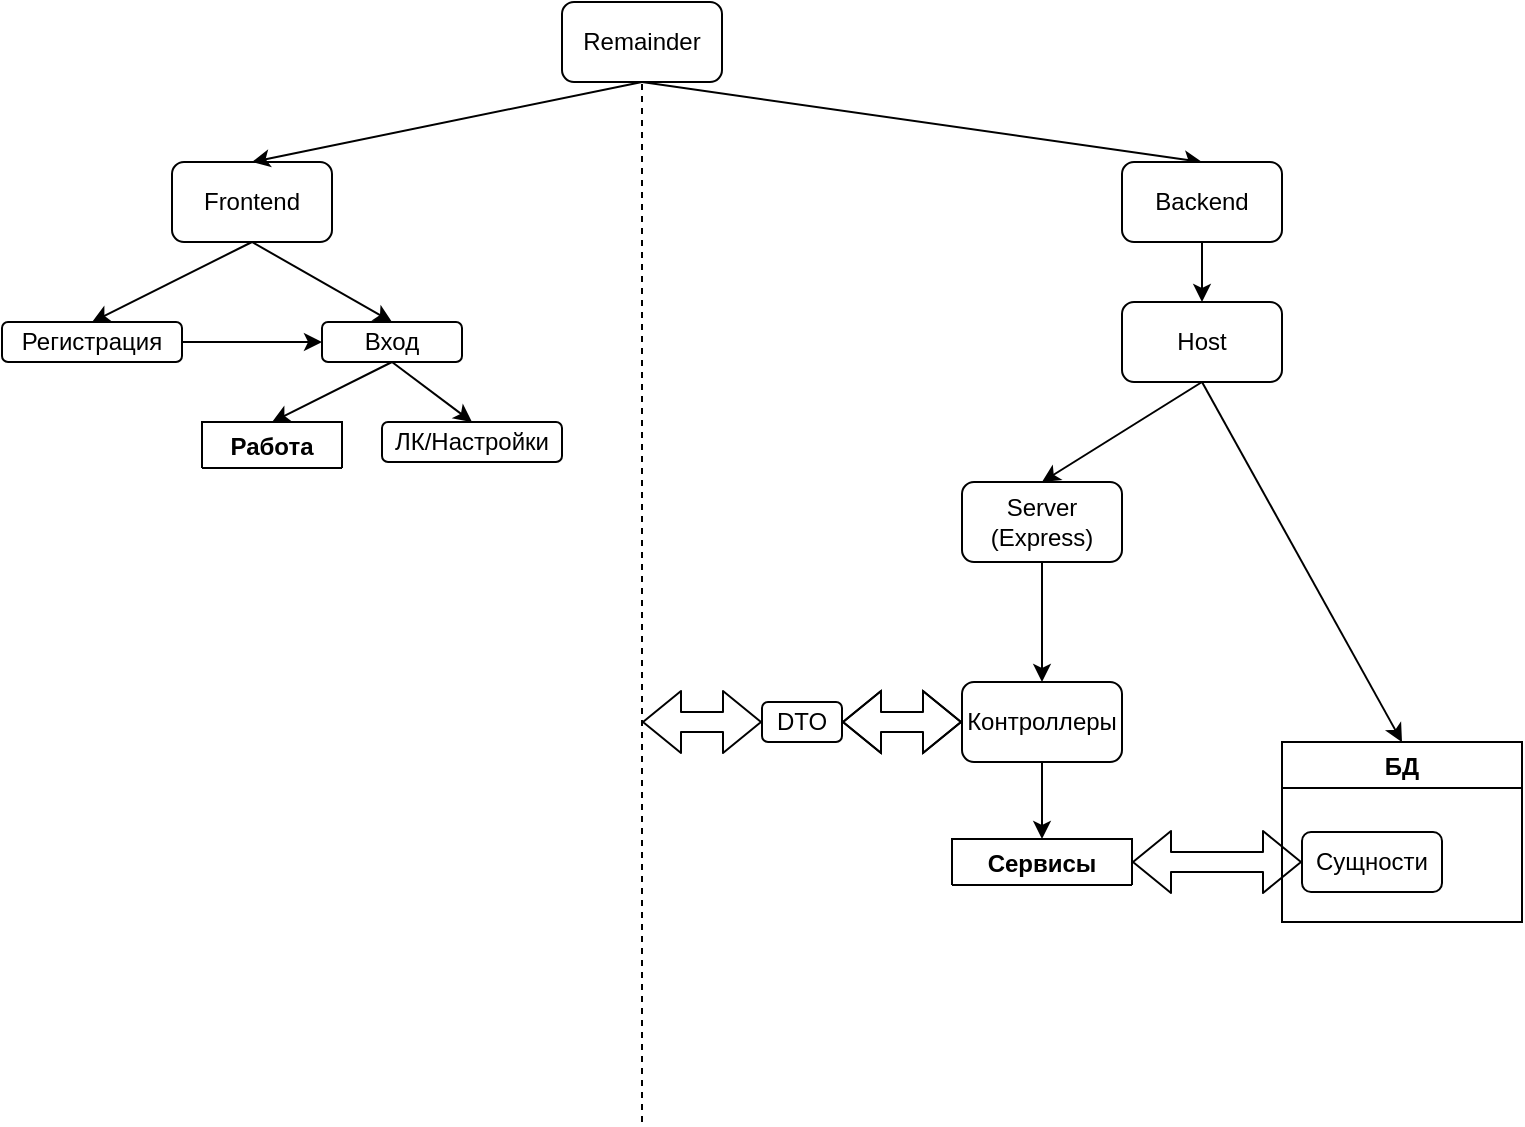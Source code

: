 <mxfile>
    <diagram id="WwO4W8vz7sRFhTrgJtMq" name="Page-1">
        <mxGraphModel dx="1145" dy="652" grid="1" gridSize="10" guides="1" tooltips="1" connect="1" arrows="1" fold="1" page="1" pageScale="1" pageWidth="827" pageHeight="1169" math="0" shadow="0">
            <root>
                <mxCell id="0"/>
                <mxCell id="1" parent="0"/>
                <mxCell id="67" value="" style="endArrow=none;html=1;elbow=vertical;dashed=1;" edge="1" parent="1">
                    <mxGeometry width="50" height="50" relative="1" as="geometry">
                        <mxPoint x="360" y="600" as="sourcePoint"/>
                        <mxPoint x="360" y="80" as="targetPoint"/>
                    </mxGeometry>
                </mxCell>
                <mxCell id="7" style="html=1;exitX=0.5;exitY=1;exitDx=0;exitDy=0;entryX=0.5;entryY=0;entryDx=0;entryDy=0;elbow=vertical;" edge="1" parent="1" source="2" target="4">
                    <mxGeometry relative="1" as="geometry"/>
                </mxCell>
                <mxCell id="2" value="Remainder" style="rounded=1;whiteSpace=wrap;html=1;" vertex="1" parent="1">
                    <mxGeometry x="320" y="40" width="80" height="40" as="geometry"/>
                </mxCell>
                <mxCell id="11" value="" style="edgeStyle=none;html=1;entryX=0.5;entryY=0;entryDx=0;entryDy=0;" edge="1" parent="1" source="4" target="8">
                    <mxGeometry relative="1" as="geometry"/>
                </mxCell>
                <mxCell id="4" value="Backend" style="rounded=1;whiteSpace=wrap;html=1;" vertex="1" parent="1">
                    <mxGeometry x="600" y="120" width="80" height="40" as="geometry"/>
                </mxCell>
                <mxCell id="17" style="edgeStyle=none;html=1;exitX=0.5;exitY=1;exitDx=0;exitDy=0;entryX=0.5;entryY=0;entryDx=0;entryDy=0;" edge="1" parent="1" source="5" target="14">
                    <mxGeometry relative="1" as="geometry"/>
                </mxCell>
                <mxCell id="18" style="edgeStyle=none;html=1;exitX=0.5;exitY=1;exitDx=0;exitDy=0;entryX=0.5;entryY=0;entryDx=0;entryDy=0;" edge="1" parent="1" source="5" target="13">
                    <mxGeometry relative="1" as="geometry"/>
                </mxCell>
                <mxCell id="5" value="Frontend" style="rounded=1;whiteSpace=wrap;html=1;" vertex="1" parent="1">
                    <mxGeometry x="125" y="120" width="80" height="40" as="geometry"/>
                </mxCell>
                <mxCell id="6" value="" style="endArrow=classic;html=1;exitX=0.5;exitY=1;exitDx=0;exitDy=0;entryX=0.5;entryY=0;entryDx=0;entryDy=0;" edge="1" parent="1" source="2" target="5">
                    <mxGeometry width="50" height="50" relative="1" as="geometry">
                        <mxPoint x="360" y="270" as="sourcePoint"/>
                        <mxPoint x="410" y="220" as="targetPoint"/>
                    </mxGeometry>
                </mxCell>
                <mxCell id="12" style="edgeStyle=none;html=1;exitX=0.5;exitY=1;exitDx=0;exitDy=0;entryX=0.5;entryY=0;entryDx=0;entryDy=0;" edge="1" parent="1" source="8" target="9">
                    <mxGeometry relative="1" as="geometry"/>
                </mxCell>
                <mxCell id="28" style="edgeStyle=none;html=1;exitX=0.5;exitY=1;exitDx=0;exitDy=0;entryX=0.5;entryY=0;entryDx=0;entryDy=0;elbow=vertical;" edge="1" parent="1" source="8" target="47">
                    <mxGeometry relative="1" as="geometry"/>
                </mxCell>
                <mxCell id="8" value="Host" style="rounded=1;whiteSpace=wrap;html=1;" vertex="1" parent="1">
                    <mxGeometry x="600" y="190" width="80" height="40" as="geometry"/>
                </mxCell>
                <mxCell id="31" style="edgeStyle=none;html=1;exitX=0.5;exitY=1;exitDx=0;exitDy=0;entryX=0.5;entryY=0;entryDx=0;entryDy=0;elbow=vertical;" edge="1" parent="1" source="9" target="29">
                    <mxGeometry relative="1" as="geometry"/>
                </mxCell>
                <mxCell id="9" value="Server (Express)" style="rounded=1;whiteSpace=wrap;html=1;" vertex="1" parent="1">
                    <mxGeometry x="520" y="280" width="80" height="40" as="geometry"/>
                </mxCell>
                <mxCell id="19" style="edgeStyle=none;html=1;exitX=0.5;exitY=1;exitDx=0;exitDy=0;entryX=0.5;entryY=0;entryDx=0;entryDy=0;" edge="1" parent="1" source="13" target="15">
                    <mxGeometry relative="1" as="geometry"/>
                </mxCell>
                <mxCell id="20" style="edgeStyle=none;html=1;exitX=0.5;exitY=1;exitDx=0;exitDy=0;entryX=0.5;entryY=0;entryDx=0;entryDy=0;" edge="1" parent="1" source="13" target="52">
                    <mxGeometry relative="1" as="geometry">
                        <mxPoint x="175" y="250.0" as="targetPoint"/>
                    </mxGeometry>
                </mxCell>
                <mxCell id="13" value="Вход" style="rounded=1;whiteSpace=wrap;html=1;" vertex="1" parent="1">
                    <mxGeometry x="200" y="200" width="70" height="20" as="geometry"/>
                </mxCell>
                <mxCell id="14" value="Регистрация" style="rounded=1;html=1;whiteSpace=wrap;" vertex="1" parent="1">
                    <mxGeometry x="40" y="200" width="90" height="20" as="geometry"/>
                </mxCell>
                <mxCell id="15" value="ЛК/Настройки" style="rounded=1;whiteSpace=wrap;html=1;" vertex="1" parent="1">
                    <mxGeometry x="230" y="250" width="90" height="20" as="geometry"/>
                </mxCell>
                <mxCell id="33" style="edgeStyle=none;html=1;exitX=0.5;exitY=1;exitDx=0;exitDy=0;entryX=0.5;entryY=0;entryDx=0;entryDy=0;elbow=vertical;" edge="1" parent="1" source="29" target="65">
                    <mxGeometry relative="1" as="geometry">
                        <mxPoint x="560" y="450" as="targetPoint"/>
                    </mxGeometry>
                </mxCell>
                <mxCell id="29" value="Контроллеры" style="rounded=1;whiteSpace=wrap;html=1;" vertex="1" parent="1">
                    <mxGeometry x="520" y="380" width="80" height="40" as="geometry"/>
                </mxCell>
                <mxCell id="39" value="DTO" style="rounded=1;whiteSpace=wrap;html=1;strokeWidth=1;perimeterSpacing=0;glass=0;shadow=0;sketch=0;" vertex="1" parent="1">
                    <mxGeometry x="420" y="390" width="40" height="20" as="geometry"/>
                </mxCell>
                <mxCell id="45" value="" style="shape=flexArrow;endArrow=classic;startArrow=classic;html=1;elbow=vertical;entryX=0;entryY=0.5;entryDx=0;entryDy=0;exitX=1;exitY=0.5;exitDx=0;exitDy=0;" edge="1" parent="1" source="39" target="29">
                    <mxGeometry width="100" height="100" relative="1" as="geometry">
                        <mxPoint x="360" y="340" as="sourcePoint"/>
                        <mxPoint x="460" y="240" as="targetPoint"/>
                        <Array as="points">
                            <mxPoint x="490" y="400"/>
                        </Array>
                    </mxGeometry>
                </mxCell>
                <mxCell id="47" value="БД" style="swimlane;strokeWidth=1;" vertex="1" parent="1">
                    <mxGeometry x="680" y="410" width="120" height="90" as="geometry">
                        <mxRectangle x="680" y="410" width="90" height="23" as="alternateBounds"/>
                    </mxGeometry>
                </mxCell>
                <mxCell id="36" value="Сущности" style="rounded=1;whiteSpace=wrap;html=1;strokeWidth=1;perimeterSpacing=0;" vertex="1" parent="47">
                    <mxGeometry x="10" y="45" width="70" height="30" as="geometry"/>
                </mxCell>
                <mxCell id="51" value="" style="shape=flexArrow;endArrow=classic;startArrow=classic;html=1;elbow=vertical;entryX=0;entryY=0.5;entryDx=0;entryDy=0;exitX=1;exitY=0.5;exitDx=0;exitDy=0;" edge="1" parent="1" source="65" target="36">
                    <mxGeometry width="100" height="100" relative="1" as="geometry">
                        <mxPoint x="600" y="470" as="sourcePoint"/>
                        <mxPoint x="680" y="550" as="targetPoint"/>
                    </mxGeometry>
                </mxCell>
                <mxCell id="52" value="Работа" style="swimlane;strokeWidth=1;" vertex="1" collapsed="1" parent="1">
                    <mxGeometry x="140" y="250" width="70" height="23" as="geometry">
                        <mxRectangle x="150" y="285" width="150" height="230" as="alternateBounds"/>
                    </mxGeometry>
                </mxCell>
                <mxCell id="21" value="Добавить&amp;nbsp;&lt;br&gt;напоминание" style="rounded=1;whiteSpace=wrap;html=1;" vertex="1" parent="52">
                    <mxGeometry x="10" y="50" width="90" height="30" as="geometry"/>
                </mxCell>
                <mxCell id="22" value="Редактировать" style="rounded=1;whiteSpace=wrap;html=1;" vertex="1" parent="52">
                    <mxGeometry x="10" y="90" width="90" height="30" as="geometry"/>
                </mxCell>
                <mxCell id="23" value="Удалить" style="rounded=1;whiteSpace=wrap;html=1;" vertex="1" parent="52">
                    <mxGeometry x="10" y="130" width="90" height="30" as="geometry"/>
                </mxCell>
                <mxCell id="54" value="" style="shape=orEllipse;perimeter=ellipsePerimeter;whiteSpace=wrap;html=1;backgroundOutline=1;strokeWidth=1;" vertex="1" parent="52">
                    <mxGeometry x="120" y="95" width="20" height="20" as="geometry"/>
                </mxCell>
                <mxCell id="65" value="Сервисы" style="swimlane;rounded=1;shadow=0;glass=0;sketch=0;strokeWidth=1;" vertex="1" collapsed="1" parent="1">
                    <mxGeometry x="515" y="458.5" width="90" height="23" as="geometry">
                        <mxRectangle x="515" y="458.5" width="200" height="200" as="alternateBounds"/>
                    </mxGeometry>
                </mxCell>
                <mxCell id="69" value="" style="shape=flexArrow;endArrow=classic;startArrow=classic;html=1;elbow=vertical;entryX=0;entryY=0.5;entryDx=0;entryDy=0;" edge="1" parent="1" target="39">
                    <mxGeometry width="100" height="100" relative="1" as="geometry">
                        <mxPoint x="360" y="400" as="sourcePoint"/>
                        <mxPoint x="250" y="250" as="targetPoint"/>
                    </mxGeometry>
                </mxCell>
                <mxCell id="73" value="" style="endArrow=classic;html=1;elbow=vertical;exitX=1;exitY=0.5;exitDx=0;exitDy=0;entryX=0;entryY=0.5;entryDx=0;entryDy=0;" edge="1" parent="1" source="14" target="13">
                    <mxGeometry width="50" height="50" relative="1" as="geometry">
                        <mxPoint x="390" y="360" as="sourcePoint"/>
                        <mxPoint x="440" y="310" as="targetPoint"/>
                    </mxGeometry>
                </mxCell>
            </root>
        </mxGraphModel>
    </diagram>
</mxfile>